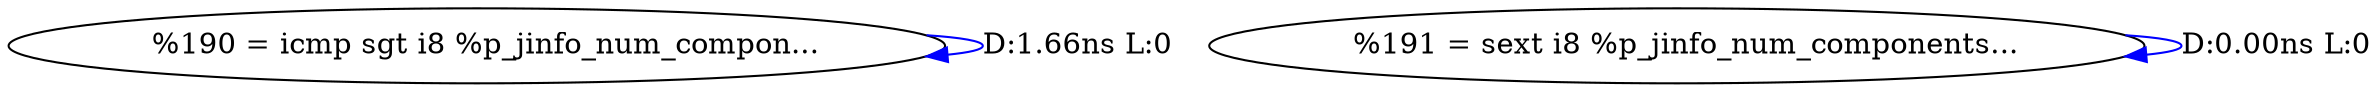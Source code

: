 digraph {
Node0x4128540[label="  %190 = icmp sgt i8 %p_jinfo_num_compon..."];
Node0x4128540 -> Node0x4128540[label="D:1.66ns L:0",color=blue];
Node0x4128680[label="  %191 = sext i8 %p_jinfo_num_components..."];
Node0x4128680 -> Node0x4128680[label="D:0.00ns L:0",color=blue];
}
